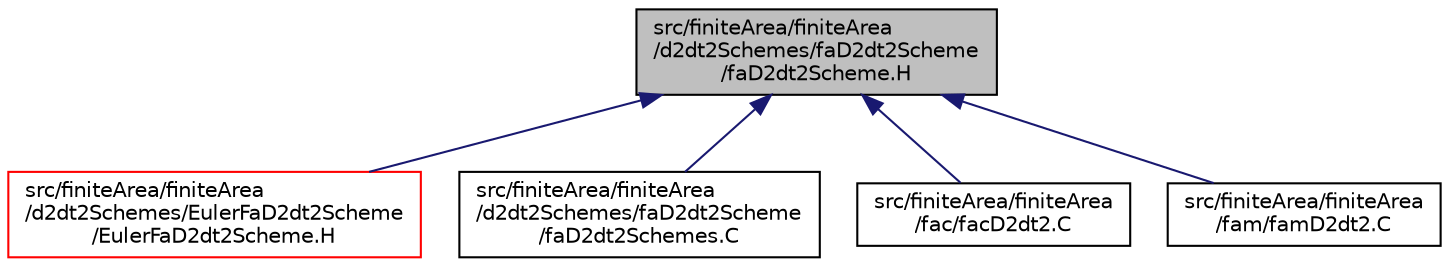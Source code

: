 digraph "src/finiteArea/finiteArea/d2dt2Schemes/faD2dt2Scheme/faD2dt2Scheme.H"
{
  bgcolor="transparent";
  edge [fontname="Helvetica",fontsize="10",labelfontname="Helvetica",labelfontsize="10"];
  node [fontname="Helvetica",fontsize="10",shape=record];
  Node1 [label="src/finiteArea/finiteArea\l/d2dt2Schemes/faD2dt2Scheme\l/faD2dt2Scheme.H",height=0.2,width=0.4,color="black", fillcolor="grey75", style="filled" fontcolor="black"];
  Node1 -> Node2 [dir="back",color="midnightblue",fontsize="10",style="solid",fontname="Helvetica"];
  Node2 [label="src/finiteArea/finiteArea\l/d2dt2Schemes/EulerFaD2dt2Scheme\l/EulerFaD2dt2Scheme.H",height=0.2,width=0.4,color="red",URL="$EulerFaD2dt2Scheme_8H.html"];
  Node1 -> Node3 [dir="back",color="midnightblue",fontsize="10",style="solid",fontname="Helvetica"];
  Node3 [label="src/finiteArea/finiteArea\l/d2dt2Schemes/faD2dt2Scheme\l/faD2dt2Schemes.C",height=0.2,width=0.4,color="black",URL="$faD2dt2Schemes_8C.html"];
  Node1 -> Node4 [dir="back",color="midnightblue",fontsize="10",style="solid",fontname="Helvetica"];
  Node4 [label="src/finiteArea/finiteArea\l/fac/facD2dt2.C",height=0.2,width=0.4,color="black",URL="$facD2dt2_8C.html"];
  Node1 -> Node5 [dir="back",color="midnightblue",fontsize="10",style="solid",fontname="Helvetica"];
  Node5 [label="src/finiteArea/finiteArea\l/fam/famD2dt2.C",height=0.2,width=0.4,color="black",URL="$famD2dt2_8C.html"];
}

